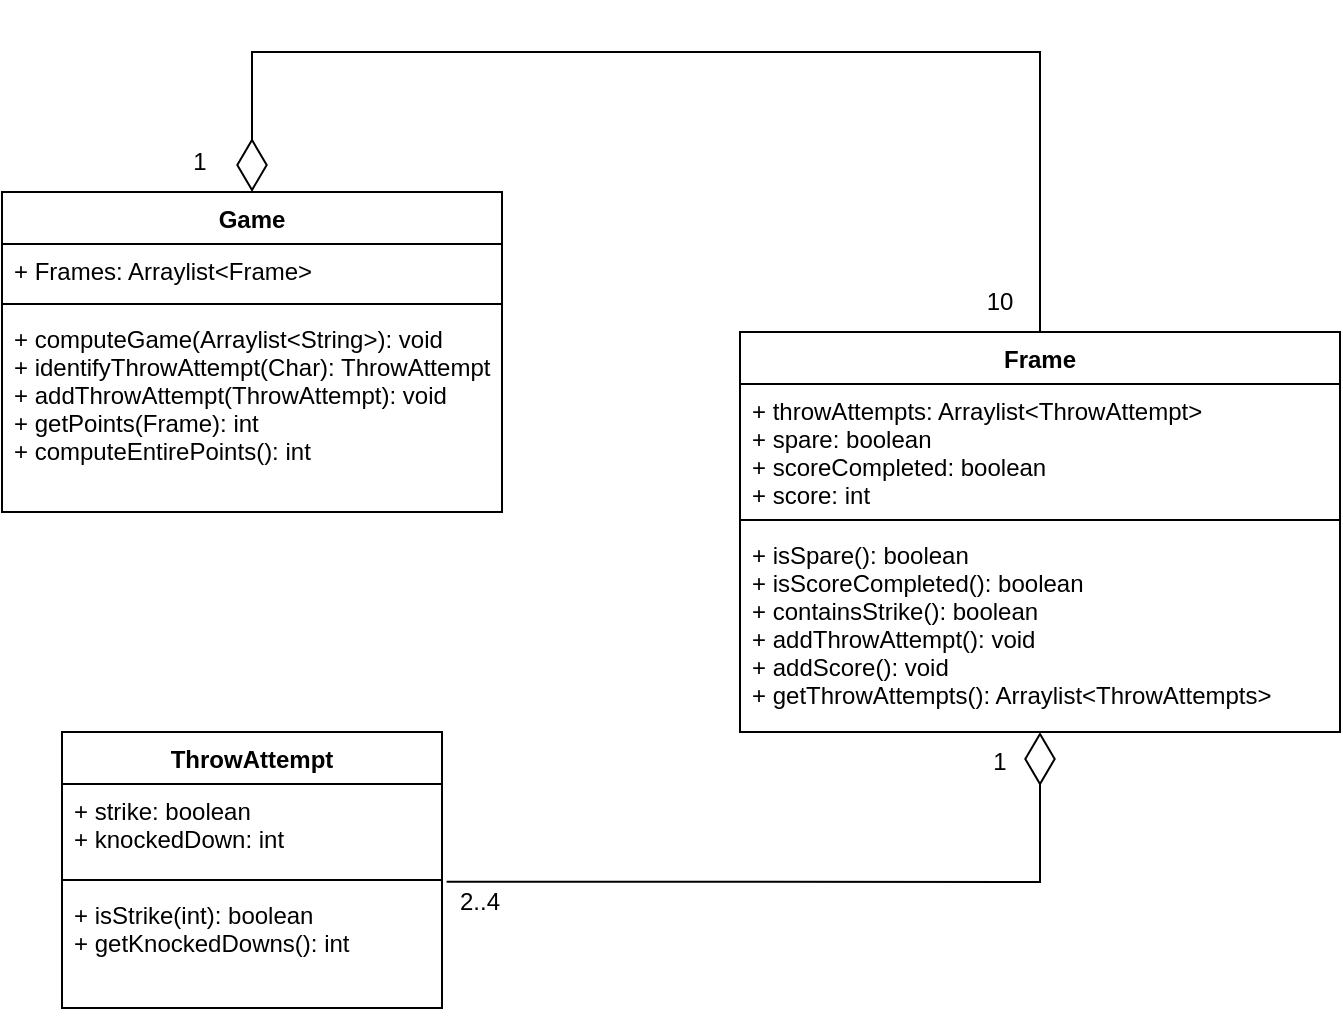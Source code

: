 <mxfile version="17.4.0" type="device"><diagram id="VUUx3SMg2DC546QRDMcu" name="Page-1"><mxGraphModel dx="889" dy="341" grid="1" gridSize="10" guides="1" tooltips="1" connect="1" arrows="1" fold="1" page="1" pageScale="1" pageWidth="827" pageHeight="1169" math="0" shadow="0"><root><mxCell id="0"/><mxCell id="1" parent="0"/><mxCell id="Ng1YFPgmf8z_8nLWIAoN-5" value="Game" style="swimlane;fontStyle=1;align=center;verticalAlign=top;childLayout=stackLayout;horizontal=1;startSize=26;horizontalStack=0;resizeParent=1;resizeParentMax=0;resizeLast=0;collapsible=1;marginBottom=0;" parent="1" vertex="1"><mxGeometry x="321" y="160" width="250" height="160" as="geometry"/></mxCell><mxCell id="Ng1YFPgmf8z_8nLWIAoN-6" value="+ Frames: Arraylist&lt;Frame&gt;" style="text;strokeColor=none;fillColor=none;align=left;verticalAlign=top;spacingLeft=4;spacingRight=4;overflow=hidden;rotatable=0;points=[[0,0.5],[1,0.5]];portConstraint=eastwest;" parent="Ng1YFPgmf8z_8nLWIAoN-5" vertex="1"><mxGeometry y="26" width="250" height="26" as="geometry"/></mxCell><mxCell id="Ng1YFPgmf8z_8nLWIAoN-7" value="" style="line;strokeWidth=1;fillColor=none;align=left;verticalAlign=middle;spacingTop=-1;spacingLeft=3;spacingRight=3;rotatable=0;labelPosition=right;points=[];portConstraint=eastwest;" parent="Ng1YFPgmf8z_8nLWIAoN-5" vertex="1"><mxGeometry y="52" width="250" height="8" as="geometry"/></mxCell><mxCell id="Ng1YFPgmf8z_8nLWIAoN-8" value="+ computeGame(Arraylist&lt;String&gt;): void&#xA;+ identifyThrowAttempt(Char): ThrowAttempt&#xA;+ addThrowAttempt(ThrowAttempt): void&#xA;+ getPoints(Frame): int&#xA;+ computeEntirePoints(): int&#xA;" style="text;strokeColor=none;fillColor=none;align=left;verticalAlign=top;spacingLeft=4;spacingRight=4;overflow=hidden;rotatable=0;points=[[0,0.5],[1,0.5]];portConstraint=eastwest;" parent="Ng1YFPgmf8z_8nLWIAoN-5" vertex="1"><mxGeometry y="60" width="250" height="100" as="geometry"/></mxCell><mxCell id="Ng1YFPgmf8z_8nLWIAoN-9" value="Frame" style="swimlane;fontStyle=1;align=center;verticalAlign=top;childLayout=stackLayout;horizontal=1;startSize=26;horizontalStack=0;resizeParent=1;resizeParentMax=0;resizeLast=0;collapsible=1;marginBottom=0;" parent="1" vertex="1"><mxGeometry x="690" y="230" width="300" height="200" as="geometry"/></mxCell><mxCell id="Ng1YFPgmf8z_8nLWIAoN-10" value="+ throwAttempts: Arraylist&lt;ThrowAttempt&gt;&#xA;+ spare: boolean&#xA;+ scoreCompleted: boolean&#xA;+ score: int" style="text;strokeColor=none;fillColor=none;align=left;verticalAlign=top;spacingLeft=4;spacingRight=4;overflow=hidden;rotatable=0;points=[[0,0.5],[1,0.5]];portConstraint=eastwest;" parent="Ng1YFPgmf8z_8nLWIAoN-9" vertex="1"><mxGeometry y="26" width="300" height="64" as="geometry"/></mxCell><mxCell id="Ng1YFPgmf8z_8nLWIAoN-11" value="" style="line;strokeWidth=1;fillColor=none;align=left;verticalAlign=middle;spacingTop=-1;spacingLeft=3;spacingRight=3;rotatable=0;labelPosition=right;points=[];portConstraint=eastwest;" parent="Ng1YFPgmf8z_8nLWIAoN-9" vertex="1"><mxGeometry y="90" width="300" height="8" as="geometry"/></mxCell><mxCell id="Ng1YFPgmf8z_8nLWIAoN-12" value="+ isSpare(): boolean&#xA;+ isScoreCompleted(): boolean&#xA;+ containsStrike(): boolean&#xA;+ addThrowAttempt(): void&#xA;+ addScore(): void&#xA;+ getThrowAttempts(): Arraylist&lt;ThrowAttempts&gt;&#xA;&#xA;&#xA;" style="text;strokeColor=none;fillColor=none;align=left;verticalAlign=top;spacingLeft=4;spacingRight=4;overflow=hidden;rotatable=0;points=[[0,0.5],[1,0.5]];portConstraint=eastwest;" parent="Ng1YFPgmf8z_8nLWIAoN-9" vertex="1"><mxGeometry y="98" width="300" height="102" as="geometry"/></mxCell><mxCell id="Ng1YFPgmf8z_8nLWIAoN-13" value="ThrowAttempt" style="swimlane;fontStyle=1;align=center;verticalAlign=top;childLayout=stackLayout;horizontal=1;startSize=26;horizontalStack=0;resizeParent=1;resizeParentMax=0;resizeLast=0;collapsible=1;marginBottom=0;" parent="1" vertex="1"><mxGeometry x="351" y="430" width="190" height="138" as="geometry"/></mxCell><mxCell id="Ng1YFPgmf8z_8nLWIAoN-14" value="+ strike: boolean&#xA;+ knockedDown: int&#xA;" style="text;strokeColor=none;fillColor=none;align=left;verticalAlign=top;spacingLeft=4;spacingRight=4;overflow=hidden;rotatable=0;points=[[0,0.5],[1,0.5]];portConstraint=eastwest;" parent="Ng1YFPgmf8z_8nLWIAoN-13" vertex="1"><mxGeometry y="26" width="190" height="44" as="geometry"/></mxCell><mxCell id="Ng1YFPgmf8z_8nLWIAoN-15" value="" style="line;strokeWidth=1;fillColor=none;align=left;verticalAlign=middle;spacingTop=-1;spacingLeft=3;spacingRight=3;rotatable=0;labelPosition=right;points=[];portConstraint=eastwest;" parent="Ng1YFPgmf8z_8nLWIAoN-13" vertex="1"><mxGeometry y="70" width="190" height="8" as="geometry"/></mxCell><mxCell id="Ng1YFPgmf8z_8nLWIAoN-16" value="+ isStrike(int): boolean&#xA;+ getKnockedDowns(): int&#xA;" style="text;strokeColor=none;fillColor=none;align=left;verticalAlign=top;spacingLeft=4;spacingRight=4;overflow=hidden;rotatable=0;points=[[0,0.5],[1,0.5]];portConstraint=eastwest;" parent="Ng1YFPgmf8z_8nLWIAoN-13" vertex="1"><mxGeometry y="78" width="190" height="60" as="geometry"/></mxCell><mxCell id="5RYadgIYNG-juASzO3TZ-1" value="" style="endArrow=diamondThin;endFill=0;endSize=24;html=1;rounded=0;exitX=1.012;exitY=0.605;exitDx=0;exitDy=0;entryX=0.5;entryY=1;entryDx=0;entryDy=0;entryPerimeter=0;exitPerimeter=0;" edge="1" parent="1" source="Ng1YFPgmf8z_8nLWIAoN-15" target="Ng1YFPgmf8z_8nLWIAoN-12"><mxGeometry width="160" relative="1" as="geometry"><mxPoint x="550" y="350" as="sourcePoint"/><mxPoint x="710" y="350" as="targetPoint"/><Array as="points"><mxPoint x="840" y="505"/></Array></mxGeometry></mxCell><mxCell id="5RYadgIYNG-juASzO3TZ-2" value="2..4" style="text;html=1;strokeColor=none;fillColor=none;align=center;verticalAlign=middle;whiteSpace=wrap;rounded=0;" vertex="1" parent="1"><mxGeometry x="530" y="500" width="60" height="30" as="geometry"/></mxCell><mxCell id="5RYadgIYNG-juASzO3TZ-3" value="1" style="text;html=1;strokeColor=none;fillColor=none;align=center;verticalAlign=middle;whiteSpace=wrap;rounded=0;" vertex="1" parent="1"><mxGeometry x="790" y="430" width="60" height="30" as="geometry"/></mxCell><mxCell id="5RYadgIYNG-juASzO3TZ-4" value="" style="endArrow=diamondThin;endFill=0;endSize=24;html=1;rounded=0;exitX=0.5;exitY=0;exitDx=0;exitDy=0;entryX=0.5;entryY=0;entryDx=0;entryDy=0;" edge="1" parent="1" source="Ng1YFPgmf8z_8nLWIAoN-9" target="Ng1YFPgmf8z_8nLWIAoN-5"><mxGeometry width="160" relative="1" as="geometry"><mxPoint x="550" y="350" as="sourcePoint"/><mxPoint x="710" y="350" as="targetPoint"/><Array as="points"><mxPoint x="840" y="90"/><mxPoint x="446" y="90"/></Array></mxGeometry></mxCell><mxCell id="5RYadgIYNG-juASzO3TZ-5" value="1" style="text;html=1;strokeColor=none;fillColor=none;align=center;verticalAlign=middle;whiteSpace=wrap;rounded=0;" vertex="1" parent="1"><mxGeometry x="390" y="130" width="60" height="30" as="geometry"/></mxCell><mxCell id="5RYadgIYNG-juASzO3TZ-6" value="10" style="text;html=1;strokeColor=none;fillColor=none;align=center;verticalAlign=middle;whiteSpace=wrap;rounded=0;" vertex="1" parent="1"><mxGeometry x="790" y="200" width="60" height="30" as="geometry"/></mxCell></root></mxGraphModel></diagram></mxfile>